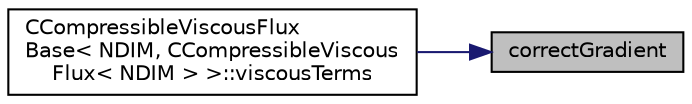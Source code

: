digraph "correctGradient"
{
 // LATEX_PDF_SIZE
  edge [fontname="Helvetica",fontsize="10",labelfontname="Helvetica",labelfontsize="10"];
  node [fontname="Helvetica",fontsize="10",shape=record];
  rankdir="RL";
  Node1 [label="correctGradient",height=0.2,width=0.4,color="black", fillcolor="grey75", style="filled", fontcolor="black",tooltip="Correct average gradient with the directional derivative to avoid decoupling."];
  Node1 -> Node2 [dir="back",color="midnightblue",fontsize="10",style="solid",fontname="Helvetica"];
  Node2 [label="CCompressibleViscousFlux\lBase\< NDIM, CCompressibleViscous\lFlux\< NDIM \> \>::viscousTerms",height=0.2,width=0.4,color="black", fillcolor="white", style="filled",URL="$classCCompressibleViscousFluxBase.html#a2feac6faba6a30370c0632c74d6d4cf4",tooltip="Add viscous contributions to flux and jacobians."];
}
